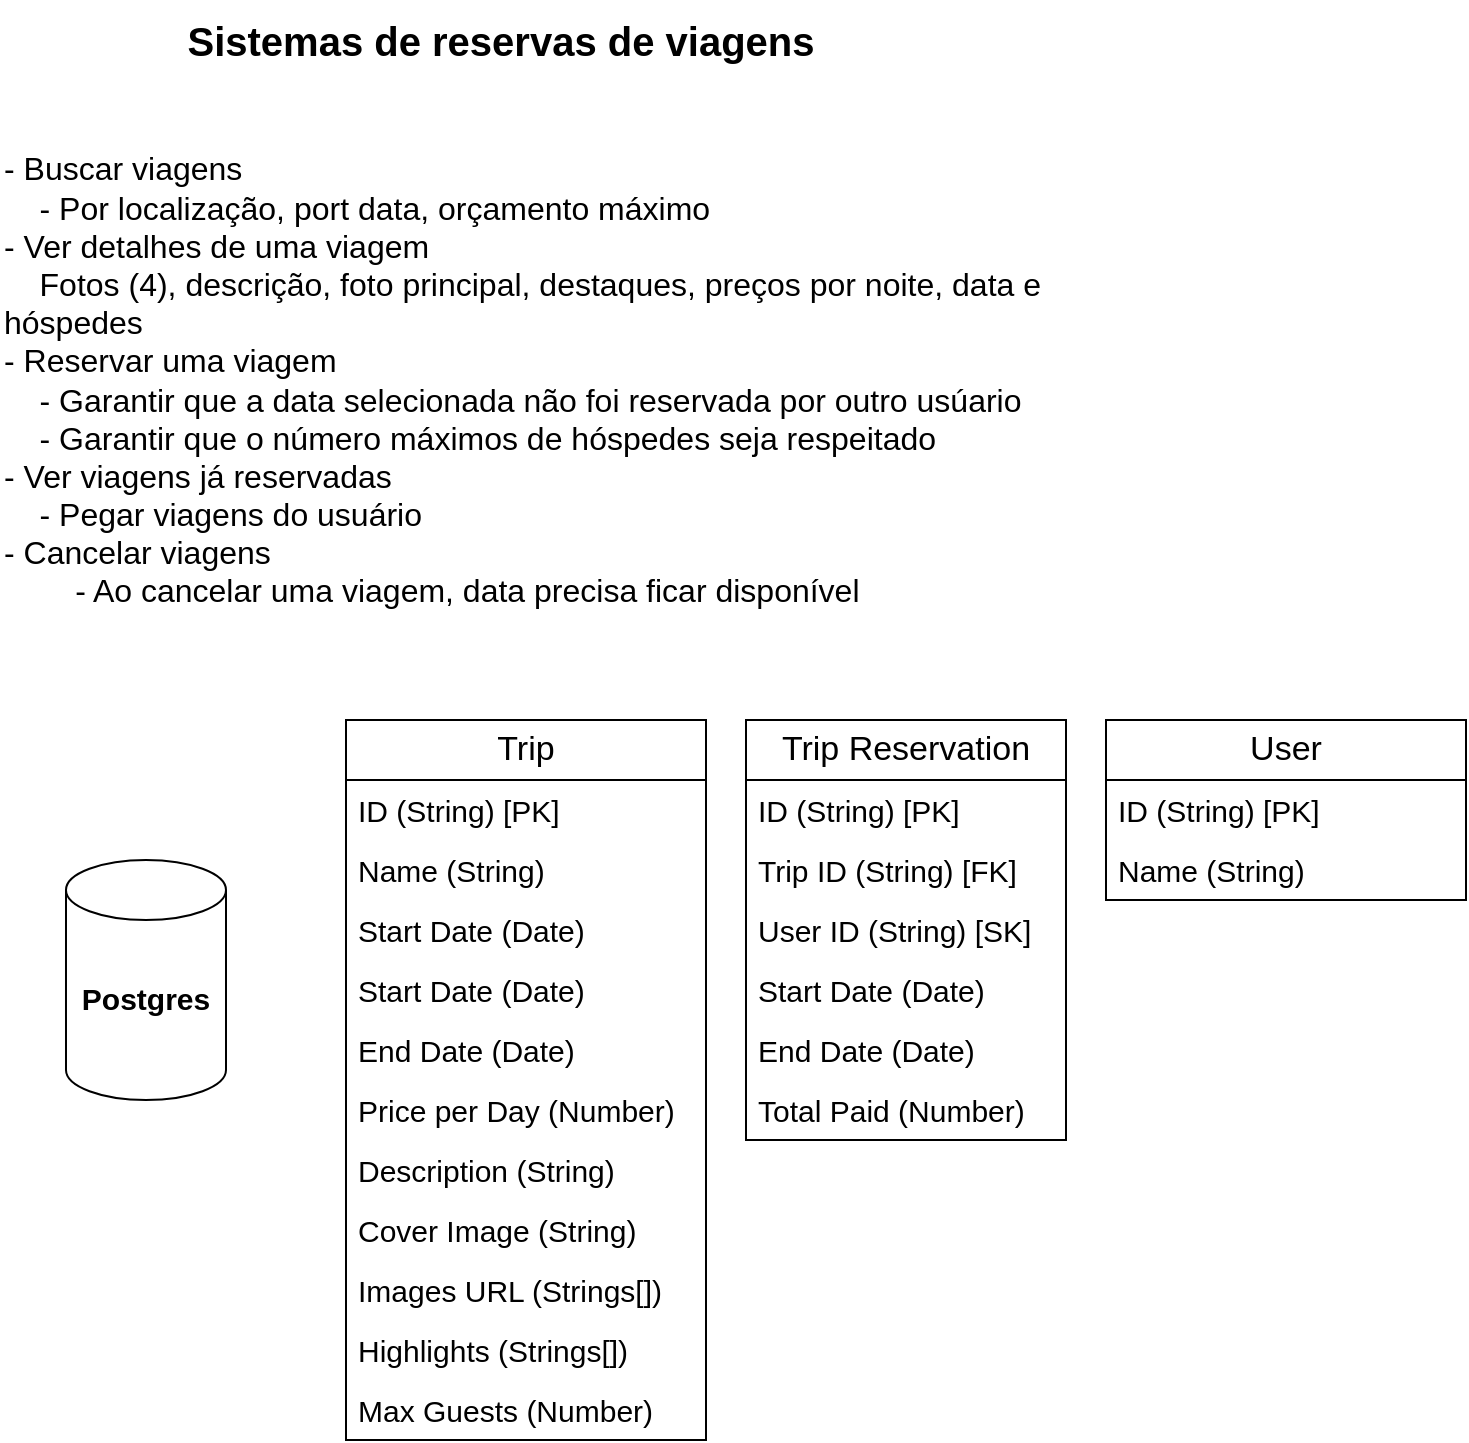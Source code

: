 <mxfile version="21.6.3" type="github">
  <diagram name="Página-1" id="bqzn50ppcwmv_iu0c1X0">
    <mxGraphModel dx="1165" dy="522" grid="1" gridSize="10" guides="1" tooltips="1" connect="1" arrows="1" fold="1" page="1" pageScale="1" pageWidth="827" pageHeight="1169" math="0" shadow="0">
      <root>
        <mxCell id="0" />
        <mxCell id="1" parent="0" />
        <mxCell id="2jfyVDGwjNACO9Pdl05t-18" value="Sistemas de reservas de viagens" style="text;html=1;align=center;verticalAlign=middle;resizable=0;points=[];autosize=1;strokeColor=none;fillColor=none;fontSize=20;fontStyle=1" vertex="1" parent="1">
          <mxGeometry x="140" y="70" width="340" height="40" as="geometry" />
        </mxCell>
        <mxCell id="2jfyVDGwjNACO9Pdl05t-24" value="&lt;div style=&quot;font-size: 16px;&quot;&gt;&lt;span style=&quot;background-color: initial; font-size: 16px;&quot;&gt;- Buscar viagens&lt;/span&gt;&lt;/div&gt;&lt;div style=&quot;font-size: 16px;&quot;&gt;&lt;span style=&quot;background-color: initial; font-size: 16px;&quot;&gt;&lt;span style=&quot;font-size: 16px;&quot;&gt;&lt;span style=&quot;white-space: pre; font-size: 16px;&quot;&gt;&amp;nbsp;&amp;nbsp;&amp;nbsp;&amp;nbsp;&lt;/span&gt;&lt;/span&gt;- Por localização, port data, orçamento máximo&lt;/span&gt;&lt;/div&gt;&lt;div style=&quot;font-size: 16px;&quot;&gt;&lt;span style=&quot;background-color: initial; font-size: 16px;&quot;&gt;- Ver detalhes de uma viagem&lt;/span&gt;&lt;/div&gt;&lt;div style=&quot;font-size: 16px;&quot;&gt;&lt;span style=&quot;background-color: initial; font-size: 16px;&quot;&gt;&lt;span style=&quot;font-size: 16px;&quot;&gt;&lt;span style=&quot;white-space: pre; font-size: 16px;&quot;&gt;&amp;nbsp;&amp;nbsp;&amp;nbsp;&amp;nbsp;&lt;/span&gt;&lt;/span&gt;Fotos (4), descrição, foto principal, destaques, preços por noite, data e hóspedes&lt;br style=&quot;font-size: 16px;&quot;&gt;&lt;/span&gt;&lt;/div&gt;&lt;div style=&quot;font-size: 16px;&quot;&gt;&lt;span style=&quot;background-color: initial; font-size: 16px;&quot;&gt;- Reservar uma viagem&lt;/span&gt;&lt;/div&gt;&lt;div style=&quot;font-size: 16px;&quot;&gt;&lt;span style=&quot;background-color: initial; font-size: 16px;&quot;&gt;&lt;span style=&quot;font-size: 16px;&quot;&gt;&lt;span style=&quot;white-space: pre; font-size: 16px;&quot;&gt;&amp;nbsp;&amp;nbsp;&amp;nbsp;&amp;nbsp;&lt;/span&gt;&lt;/span&gt;- Garantir que a data selecionada não foi reservada por outro usúario&lt;br style=&quot;font-size: 16px;&quot;&gt;&lt;/span&gt;&lt;/div&gt;&lt;div style=&quot;font-size: 16px;&quot;&gt;&lt;span style=&quot;background-color: initial; font-size: 16px;&quot;&gt;&lt;span style=&quot;font-size: 16px;&quot;&gt;&lt;span style=&quot;white-space: pre; font-size: 16px;&quot;&gt;&amp;nbsp;&amp;nbsp;&amp;nbsp;&amp;nbsp;&lt;/span&gt;&lt;/span&gt;- Garantir que o número máximos de hóspedes seja respeitado&lt;br style=&quot;font-size: 16px;&quot;&gt;&lt;/span&gt;&lt;/div&gt;&lt;div style=&quot;font-size: 16px;&quot;&gt;&lt;span style=&quot;background-color: initial; font-size: 16px;&quot;&gt;- Ver viagens já reservadas&lt;/span&gt;&lt;/div&gt;&lt;div style=&quot;font-size: 16px;&quot;&gt;&lt;span style=&quot;background-color: initial; font-size: 16px;&quot;&gt;&lt;span style=&quot;font-size: 16px;&quot;&gt;&lt;span style=&quot;white-space: pre; font-size: 16px;&quot;&gt;&amp;nbsp;&amp;nbsp;&amp;nbsp;&amp;nbsp;&lt;/span&gt;&lt;/span&gt;- Pegar viagens do usuário&lt;br style=&quot;font-size: 16px;&quot;&gt;&lt;/span&gt;&lt;/div&gt;&lt;div style=&quot;font-size: 16px;&quot;&gt;&lt;span style=&quot;background-color: initial; font-size: 16px;&quot;&gt;- Cancelar viagens&lt;/span&gt;&lt;br style=&quot;font-size: 16px;&quot;&gt;&lt;/div&gt;&lt;div style=&quot;font-size: 16px;&quot;&gt;&lt;span style=&quot;background-color: initial; font-size: 16px;&quot;&gt;&lt;span style=&quot;font-size: 16px;&quot;&gt;&lt;span style=&quot;white-space: pre; font-size: 16px;&quot;&gt;&amp;nbsp;&amp;nbsp;&amp;nbsp;&amp;nbsp;&lt;/span&gt;&lt;/span&gt;&lt;/span&gt;&lt;span style=&quot;white-space: pre; font-size: 16px;&quot;&gt;&amp;nbsp;&amp;nbsp;&amp;nbsp;&amp;nbsp;&lt;/span&gt;&lt;span style=&quot;background-color: initial; font-size: 16px;&quot;&gt;- Ao cancelar uma viagem, data precisa ficar disponível&lt;/span&gt;&lt;/div&gt;" style="text;html=1;strokeColor=none;fillColor=none;align=left;verticalAlign=middle;whiteSpace=wrap;rounded=0;fontSize=16;" vertex="1" parent="1">
          <mxGeometry x="60" y="130" width="540" height="260" as="geometry" />
        </mxCell>
        <mxCell id="2jfyVDGwjNACO9Pdl05t-31" value="" style="group;fontSize=12;" vertex="1" connectable="0" parent="1">
          <mxGeometry x="93" y="500" width="80" height="120" as="geometry" />
        </mxCell>
        <mxCell id="2jfyVDGwjNACO9Pdl05t-28" value="" style="shape=cylinder3;whiteSpace=wrap;html=1;boundedLbl=1;backgroundOutline=1;size=15;" vertex="1" parent="2jfyVDGwjNACO9Pdl05t-31">
          <mxGeometry width="80" height="120" as="geometry" />
        </mxCell>
        <mxCell id="2jfyVDGwjNACO9Pdl05t-30" value="&lt;font style=&quot;font-size: 15px;&quot;&gt;&lt;b style=&quot;font-size: 15px;&quot;&gt;Postgres&lt;/b&gt;&lt;/font&gt;" style="text;html=1;strokeColor=none;fillColor=none;align=center;verticalAlign=middle;whiteSpace=wrap;rounded=0;fontSize=15;" vertex="1" parent="2jfyVDGwjNACO9Pdl05t-31">
          <mxGeometry x="10" y="55.385" width="60" height="27.692" as="geometry" />
        </mxCell>
        <mxCell id="2jfyVDGwjNACO9Pdl05t-39" value="Trip" style="swimlane;fontStyle=0;childLayout=stackLayout;horizontal=1;startSize=30;horizontalStack=0;resizeParent=1;resizeParentMax=0;resizeLast=0;collapsible=1;marginBottom=0;whiteSpace=wrap;html=1;fontSize=17;" vertex="1" parent="1">
          <mxGeometry x="233" y="430" width="180" height="360" as="geometry" />
        </mxCell>
        <mxCell id="2jfyVDGwjNACO9Pdl05t-40" value="ID (String) [PK]" style="text;strokeColor=none;fillColor=none;align=left;verticalAlign=middle;spacingLeft=4;spacingRight=4;overflow=hidden;points=[[0,0.5],[1,0.5]];portConstraint=eastwest;rotatable=0;whiteSpace=wrap;html=1;fontSize=15;" vertex="1" parent="2jfyVDGwjNACO9Pdl05t-39">
          <mxGeometry y="30" width="180" height="30" as="geometry" />
        </mxCell>
        <mxCell id="2jfyVDGwjNACO9Pdl05t-41" value="Name (String)" style="text;strokeColor=none;fillColor=none;align=left;verticalAlign=middle;spacingLeft=4;spacingRight=4;overflow=hidden;points=[[0,0.5],[1,0.5]];portConstraint=eastwest;rotatable=0;whiteSpace=wrap;html=1;fontSize=15;" vertex="1" parent="2jfyVDGwjNACO9Pdl05t-39">
          <mxGeometry y="60" width="180" height="30" as="geometry" />
        </mxCell>
        <mxCell id="2jfyVDGwjNACO9Pdl05t-42" value="Start Date (Date)" style="text;strokeColor=none;fillColor=none;align=left;verticalAlign=middle;spacingLeft=4;spacingRight=4;overflow=hidden;points=[[0,0.5],[1,0.5]];portConstraint=eastwest;rotatable=0;whiteSpace=wrap;html=1;fontSize=15;" vertex="1" parent="2jfyVDGwjNACO9Pdl05t-39">
          <mxGeometry y="90" width="180" height="30" as="geometry" />
        </mxCell>
        <mxCell id="2jfyVDGwjNACO9Pdl05t-47" value="Start Date (Date)" style="text;strokeColor=none;fillColor=none;align=left;verticalAlign=middle;spacingLeft=4;spacingRight=4;overflow=hidden;points=[[0,0.5],[1,0.5]];portConstraint=eastwest;rotatable=0;whiteSpace=wrap;html=1;fontSize=15;" vertex="1" parent="2jfyVDGwjNACO9Pdl05t-39">
          <mxGeometry y="120" width="180" height="30" as="geometry" />
        </mxCell>
        <mxCell id="2jfyVDGwjNACO9Pdl05t-48" value="End Date (Date)" style="text;strokeColor=none;fillColor=none;align=left;verticalAlign=middle;spacingLeft=4;spacingRight=4;overflow=hidden;points=[[0,0.5],[1,0.5]];portConstraint=eastwest;rotatable=0;whiteSpace=wrap;html=1;fontSize=15;" vertex="1" parent="2jfyVDGwjNACO9Pdl05t-39">
          <mxGeometry y="150" width="180" height="30" as="geometry" />
        </mxCell>
        <mxCell id="2jfyVDGwjNACO9Pdl05t-49" value="Price per Day (Number)" style="text;strokeColor=none;fillColor=none;align=left;verticalAlign=middle;spacingLeft=4;spacingRight=4;overflow=hidden;points=[[0,0.5],[1,0.5]];portConstraint=eastwest;rotatable=0;whiteSpace=wrap;html=1;fontSize=15;" vertex="1" parent="2jfyVDGwjNACO9Pdl05t-39">
          <mxGeometry y="180" width="180" height="30" as="geometry" />
        </mxCell>
        <mxCell id="2jfyVDGwjNACO9Pdl05t-50" value="Description (String)" style="text;strokeColor=none;fillColor=none;align=left;verticalAlign=middle;spacingLeft=4;spacingRight=4;overflow=hidden;points=[[0,0.5],[1,0.5]];portConstraint=eastwest;rotatable=0;whiteSpace=wrap;html=1;fontSize=15;" vertex="1" parent="2jfyVDGwjNACO9Pdl05t-39">
          <mxGeometry y="210" width="180" height="30" as="geometry" />
        </mxCell>
        <mxCell id="2jfyVDGwjNACO9Pdl05t-51" value="Cover Image (String)" style="text;strokeColor=none;fillColor=none;align=left;verticalAlign=middle;spacingLeft=4;spacingRight=4;overflow=hidden;points=[[0,0.5],[1,0.5]];portConstraint=eastwest;rotatable=0;whiteSpace=wrap;html=1;fontSize=15;" vertex="1" parent="2jfyVDGwjNACO9Pdl05t-39">
          <mxGeometry y="240" width="180" height="30" as="geometry" />
        </mxCell>
        <mxCell id="2jfyVDGwjNACO9Pdl05t-52" value="Images URL (Strings[])" style="text;strokeColor=none;fillColor=none;align=left;verticalAlign=middle;spacingLeft=4;spacingRight=4;overflow=hidden;points=[[0,0.5],[1,0.5]];portConstraint=eastwest;rotatable=0;whiteSpace=wrap;html=1;fontSize=15;" vertex="1" parent="2jfyVDGwjNACO9Pdl05t-39">
          <mxGeometry y="270" width="180" height="30" as="geometry" />
        </mxCell>
        <mxCell id="2jfyVDGwjNACO9Pdl05t-53" value="Highlights (Strings[])" style="text;strokeColor=none;fillColor=none;align=left;verticalAlign=middle;spacingLeft=4;spacingRight=4;overflow=hidden;points=[[0,0.5],[1,0.5]];portConstraint=eastwest;rotatable=0;whiteSpace=wrap;html=1;fontSize=15;" vertex="1" parent="2jfyVDGwjNACO9Pdl05t-39">
          <mxGeometry y="300" width="180" height="30" as="geometry" />
        </mxCell>
        <mxCell id="2jfyVDGwjNACO9Pdl05t-54" value="Max Guests (Number)" style="text;strokeColor=none;fillColor=none;align=left;verticalAlign=middle;spacingLeft=4;spacingRight=4;overflow=hidden;points=[[0,0.5],[1,0.5]];portConstraint=eastwest;rotatable=0;whiteSpace=wrap;html=1;fontSize=15;" vertex="1" parent="2jfyVDGwjNACO9Pdl05t-39">
          <mxGeometry y="330" width="180" height="30" as="geometry" />
        </mxCell>
        <mxCell id="2jfyVDGwjNACO9Pdl05t-72" value="Trip Reservation" style="swimlane;fontStyle=0;childLayout=stackLayout;horizontal=1;startSize=30;horizontalStack=0;resizeParent=1;resizeParentMax=0;resizeLast=0;collapsible=1;marginBottom=0;whiteSpace=wrap;html=1;fontSize=17;" vertex="1" parent="1">
          <mxGeometry x="433" y="430" width="160" height="210" as="geometry" />
        </mxCell>
        <mxCell id="2jfyVDGwjNACO9Pdl05t-73" value="ID (String) [PK]" style="text;strokeColor=none;fillColor=none;align=left;verticalAlign=middle;spacingLeft=4;spacingRight=4;overflow=hidden;points=[[0,0.5],[1,0.5]];portConstraint=eastwest;rotatable=0;whiteSpace=wrap;html=1;fontSize=15;" vertex="1" parent="2jfyVDGwjNACO9Pdl05t-72">
          <mxGeometry y="30" width="160" height="30" as="geometry" />
        </mxCell>
        <mxCell id="2jfyVDGwjNACO9Pdl05t-74" value="Trip ID (String) [FK]" style="text;strokeColor=none;fillColor=none;align=left;verticalAlign=middle;spacingLeft=4;spacingRight=4;overflow=hidden;points=[[0,0.5],[1,0.5]];portConstraint=eastwest;rotatable=0;whiteSpace=wrap;html=1;fontSize=15;" vertex="1" parent="2jfyVDGwjNACO9Pdl05t-72">
          <mxGeometry y="60" width="160" height="30" as="geometry" />
        </mxCell>
        <mxCell id="2jfyVDGwjNACO9Pdl05t-75" value="User ID (String) [SK]" style="text;strokeColor=none;fillColor=none;align=left;verticalAlign=middle;spacingLeft=4;spacingRight=4;overflow=hidden;points=[[0,0.5],[1,0.5]];portConstraint=eastwest;rotatable=0;whiteSpace=wrap;html=1;fontSize=15;" vertex="1" parent="2jfyVDGwjNACO9Pdl05t-72">
          <mxGeometry y="90" width="160" height="30" as="geometry" />
        </mxCell>
        <mxCell id="2jfyVDGwjNACO9Pdl05t-76" value="Start Date (Date)" style="text;strokeColor=none;fillColor=none;align=left;verticalAlign=middle;spacingLeft=4;spacingRight=4;overflow=hidden;points=[[0,0.5],[1,0.5]];portConstraint=eastwest;rotatable=0;whiteSpace=wrap;html=1;fontSize=15;" vertex="1" parent="2jfyVDGwjNACO9Pdl05t-72">
          <mxGeometry y="120" width="160" height="30" as="geometry" />
        </mxCell>
        <mxCell id="2jfyVDGwjNACO9Pdl05t-77" value="End Date (Date)" style="text;strokeColor=none;fillColor=none;align=left;verticalAlign=middle;spacingLeft=4;spacingRight=4;overflow=hidden;points=[[0,0.5],[1,0.5]];portConstraint=eastwest;rotatable=0;whiteSpace=wrap;html=1;fontSize=15;" vertex="1" parent="2jfyVDGwjNACO9Pdl05t-72">
          <mxGeometry y="150" width="160" height="30" as="geometry" />
        </mxCell>
        <mxCell id="2jfyVDGwjNACO9Pdl05t-83" value="Total Paid (Number)" style="text;strokeColor=none;fillColor=none;align=left;verticalAlign=middle;spacingLeft=4;spacingRight=4;overflow=hidden;points=[[0,0.5],[1,0.5]];portConstraint=eastwest;rotatable=0;whiteSpace=wrap;html=1;fontSize=15;" vertex="1" parent="2jfyVDGwjNACO9Pdl05t-72">
          <mxGeometry y="180" width="160" height="30" as="geometry" />
        </mxCell>
        <mxCell id="2jfyVDGwjNACO9Pdl05t-84" value="User" style="swimlane;fontStyle=0;childLayout=stackLayout;horizontal=1;startSize=30;horizontalStack=0;resizeParent=1;resizeParentMax=0;resizeLast=0;collapsible=1;marginBottom=0;whiteSpace=wrap;html=1;fontSize=17;" vertex="1" parent="1">
          <mxGeometry x="613" y="430" width="180" height="90" as="geometry" />
        </mxCell>
        <mxCell id="2jfyVDGwjNACO9Pdl05t-85" value="ID (String) [PK]" style="text;strokeColor=none;fillColor=none;align=left;verticalAlign=middle;spacingLeft=4;spacingRight=4;overflow=hidden;points=[[0,0.5],[1,0.5]];portConstraint=eastwest;rotatable=0;whiteSpace=wrap;html=1;fontSize=15;" vertex="1" parent="2jfyVDGwjNACO9Pdl05t-84">
          <mxGeometry y="30" width="180" height="30" as="geometry" />
        </mxCell>
        <mxCell id="2jfyVDGwjNACO9Pdl05t-86" value="Name (String)" style="text;strokeColor=none;fillColor=none;align=left;verticalAlign=middle;spacingLeft=4;spacingRight=4;overflow=hidden;points=[[0,0.5],[1,0.5]];portConstraint=eastwest;rotatable=0;whiteSpace=wrap;html=1;fontSize=15;" vertex="1" parent="2jfyVDGwjNACO9Pdl05t-84">
          <mxGeometry y="60" width="180" height="30" as="geometry" />
        </mxCell>
      </root>
    </mxGraphModel>
  </diagram>
</mxfile>
